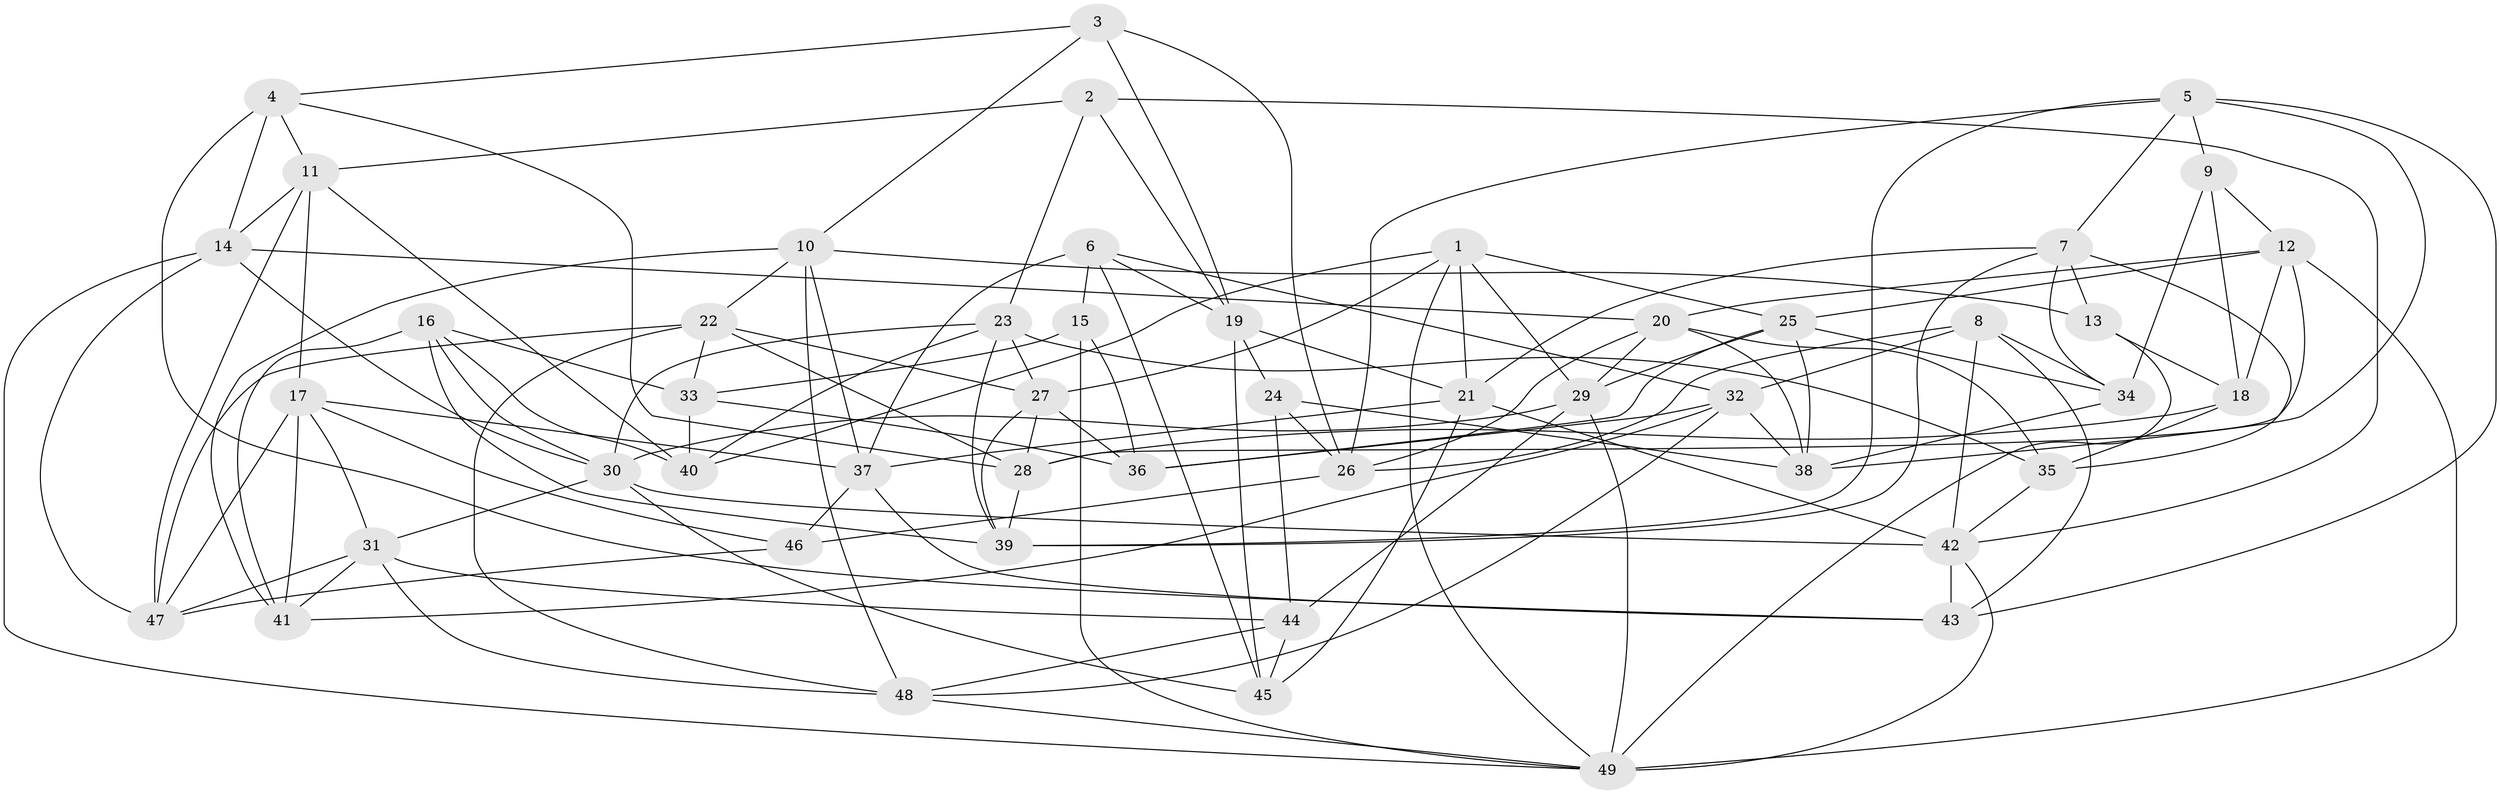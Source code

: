 // original degree distribution, {4: 1.0}
// Generated by graph-tools (version 1.1) at 2025/03/03/09/25 03:03:07]
// undirected, 49 vertices, 135 edges
graph export_dot {
graph [start="1"]
  node [color=gray90,style=filled];
  1;
  2;
  3;
  4;
  5;
  6;
  7;
  8;
  9;
  10;
  11;
  12;
  13;
  14;
  15;
  16;
  17;
  18;
  19;
  20;
  21;
  22;
  23;
  24;
  25;
  26;
  27;
  28;
  29;
  30;
  31;
  32;
  33;
  34;
  35;
  36;
  37;
  38;
  39;
  40;
  41;
  42;
  43;
  44;
  45;
  46;
  47;
  48;
  49;
  1 -- 21 [weight=1.0];
  1 -- 25 [weight=1.0];
  1 -- 27 [weight=1.0];
  1 -- 29 [weight=1.0];
  1 -- 40 [weight=1.0];
  1 -- 49 [weight=1.0];
  2 -- 11 [weight=1.0];
  2 -- 19 [weight=1.0];
  2 -- 23 [weight=1.0];
  2 -- 42 [weight=1.0];
  3 -- 4 [weight=1.0];
  3 -- 10 [weight=1.0];
  3 -- 19 [weight=1.0];
  3 -- 26 [weight=1.0];
  4 -- 11 [weight=1.0];
  4 -- 14 [weight=1.0];
  4 -- 28 [weight=1.0];
  4 -- 43 [weight=2.0];
  5 -- 7 [weight=1.0];
  5 -- 9 [weight=1.0];
  5 -- 26 [weight=1.0];
  5 -- 38 [weight=1.0];
  5 -- 39 [weight=1.0];
  5 -- 43 [weight=1.0];
  6 -- 15 [weight=2.0];
  6 -- 19 [weight=1.0];
  6 -- 32 [weight=1.0];
  6 -- 37 [weight=1.0];
  6 -- 45 [weight=1.0];
  7 -- 13 [weight=1.0];
  7 -- 21 [weight=1.0];
  7 -- 34 [weight=1.0];
  7 -- 35 [weight=1.0];
  7 -- 39 [weight=1.0];
  8 -- 26 [weight=1.0];
  8 -- 32 [weight=1.0];
  8 -- 34 [weight=2.0];
  8 -- 42 [weight=1.0];
  8 -- 43 [weight=1.0];
  9 -- 12 [weight=1.0];
  9 -- 18 [weight=1.0];
  9 -- 34 [weight=1.0];
  10 -- 13 [weight=1.0];
  10 -- 22 [weight=1.0];
  10 -- 37 [weight=1.0];
  10 -- 41 [weight=1.0];
  10 -- 48 [weight=1.0];
  11 -- 14 [weight=1.0];
  11 -- 17 [weight=1.0];
  11 -- 40 [weight=1.0];
  11 -- 47 [weight=1.0];
  12 -- 18 [weight=1.0];
  12 -- 20 [weight=1.0];
  12 -- 25 [weight=1.0];
  12 -- 28 [weight=1.0];
  12 -- 49 [weight=1.0];
  13 -- 18 [weight=1.0];
  13 -- 49 [weight=1.0];
  14 -- 20 [weight=1.0];
  14 -- 30 [weight=1.0];
  14 -- 47 [weight=1.0];
  14 -- 49 [weight=1.0];
  15 -- 33 [weight=1.0];
  15 -- 36 [weight=2.0];
  15 -- 49 [weight=1.0];
  16 -- 30 [weight=1.0];
  16 -- 33 [weight=1.0];
  16 -- 39 [weight=1.0];
  16 -- 40 [weight=1.0];
  16 -- 41 [weight=2.0];
  17 -- 31 [weight=1.0];
  17 -- 37 [weight=1.0];
  17 -- 41 [weight=1.0];
  17 -- 46 [weight=1.0];
  17 -- 47 [weight=1.0];
  18 -- 28 [weight=1.0];
  18 -- 35 [weight=2.0];
  19 -- 21 [weight=1.0];
  19 -- 24 [weight=1.0];
  19 -- 45 [weight=1.0];
  20 -- 26 [weight=1.0];
  20 -- 29 [weight=1.0];
  20 -- 35 [weight=1.0];
  20 -- 38 [weight=1.0];
  21 -- 37 [weight=1.0];
  21 -- 42 [weight=1.0];
  21 -- 45 [weight=1.0];
  22 -- 27 [weight=1.0];
  22 -- 28 [weight=1.0];
  22 -- 33 [weight=1.0];
  22 -- 47 [weight=1.0];
  22 -- 48 [weight=1.0];
  23 -- 27 [weight=1.0];
  23 -- 30 [weight=1.0];
  23 -- 35 [weight=1.0];
  23 -- 39 [weight=1.0];
  23 -- 40 [weight=1.0];
  24 -- 26 [weight=1.0];
  24 -- 38 [weight=1.0];
  24 -- 44 [weight=1.0];
  25 -- 29 [weight=1.0];
  25 -- 34 [weight=1.0];
  25 -- 36 [weight=1.0];
  25 -- 38 [weight=1.0];
  26 -- 46 [weight=1.0];
  27 -- 28 [weight=1.0];
  27 -- 36 [weight=1.0];
  27 -- 39 [weight=1.0];
  28 -- 39 [weight=1.0];
  29 -- 30 [weight=1.0];
  29 -- 44 [weight=1.0];
  29 -- 49 [weight=1.0];
  30 -- 31 [weight=1.0];
  30 -- 42 [weight=2.0];
  30 -- 45 [weight=1.0];
  31 -- 41 [weight=1.0];
  31 -- 44 [weight=1.0];
  31 -- 47 [weight=1.0];
  31 -- 48 [weight=1.0];
  32 -- 36 [weight=1.0];
  32 -- 38 [weight=1.0];
  32 -- 41 [weight=1.0];
  32 -- 48 [weight=1.0];
  33 -- 36 [weight=1.0];
  33 -- 40 [weight=2.0];
  34 -- 38 [weight=1.0];
  35 -- 42 [weight=1.0];
  37 -- 43 [weight=1.0];
  37 -- 46 [weight=1.0];
  42 -- 43 [weight=1.0];
  42 -- 49 [weight=1.0];
  44 -- 45 [weight=2.0];
  44 -- 48 [weight=1.0];
  46 -- 47 [weight=1.0];
  48 -- 49 [weight=1.0];
}
